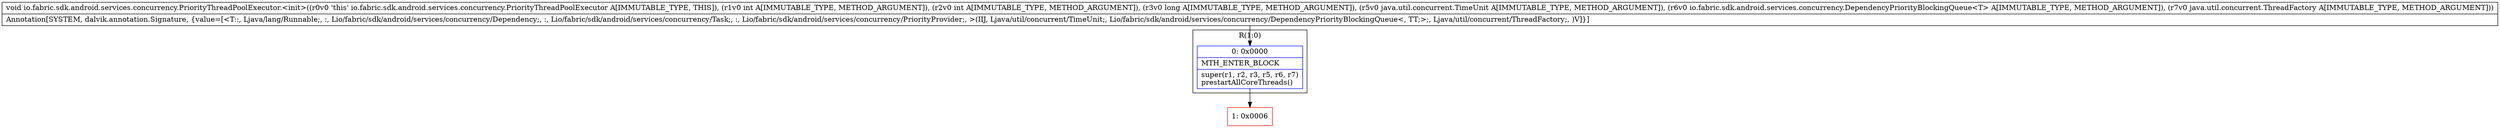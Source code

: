 digraph "CFG forio.fabric.sdk.android.services.concurrency.PriorityThreadPoolExecutor.\<init\>(IIJLjava\/util\/concurrent\/TimeUnit;Lio\/fabric\/sdk\/android\/services\/concurrency\/DependencyPriorityBlockingQueue;Ljava\/util\/concurrent\/ThreadFactory;)V" {
subgraph cluster_Region_1134416809 {
label = "R(1:0)";
node [shape=record,color=blue];
Node_0 [shape=record,label="{0\:\ 0x0000|MTH_ENTER_BLOCK\l|super(r1, r2, r3, r5, r6, r7)\lprestartAllCoreThreads()\l}"];
}
Node_1 [shape=record,color=red,label="{1\:\ 0x0006}"];
MethodNode[shape=record,label="{void io.fabric.sdk.android.services.concurrency.PriorityThreadPoolExecutor.\<init\>((r0v0 'this' io.fabric.sdk.android.services.concurrency.PriorityThreadPoolExecutor A[IMMUTABLE_TYPE, THIS]), (r1v0 int A[IMMUTABLE_TYPE, METHOD_ARGUMENT]), (r2v0 int A[IMMUTABLE_TYPE, METHOD_ARGUMENT]), (r3v0 long A[IMMUTABLE_TYPE, METHOD_ARGUMENT]), (r5v0 java.util.concurrent.TimeUnit A[IMMUTABLE_TYPE, METHOD_ARGUMENT]), (r6v0 io.fabric.sdk.android.services.concurrency.DependencyPriorityBlockingQueue\<T\> A[IMMUTABLE_TYPE, METHOD_ARGUMENT]), (r7v0 java.util.concurrent.ThreadFactory A[IMMUTABLE_TYPE, METHOD_ARGUMENT]))  | Annotation[SYSTEM, dalvik.annotation.Signature, \{value=[\<T::, Ljava\/lang\/Runnable;, :, Lio\/fabric\/sdk\/android\/services\/concurrency\/Dependency;, :, Lio\/fabric\/sdk\/android\/services\/concurrency\/Task;, :, Lio\/fabric\/sdk\/android\/services\/concurrency\/PriorityProvider;, \>(IIJ, Ljava\/util\/concurrent\/TimeUnit;, Lio\/fabric\/sdk\/android\/services\/concurrency\/DependencyPriorityBlockingQueue\<, TT;\>;, Ljava\/util\/concurrent\/ThreadFactory;, )V]\}]\l}"];
MethodNode -> Node_0;
Node_0 -> Node_1;
}


